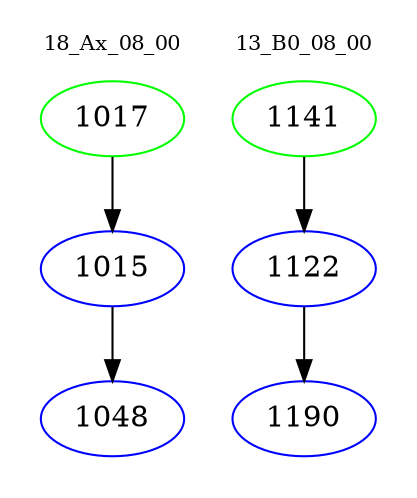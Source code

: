 digraph{
subgraph cluster_0 {
color = white
label = "18_Ax_08_00";
fontsize=10;
T0_1017 [label="1017", color="green"]
T0_1017 -> T0_1015 [color="black"]
T0_1015 [label="1015", color="blue"]
T0_1015 -> T0_1048 [color="black"]
T0_1048 [label="1048", color="blue"]
}
subgraph cluster_1 {
color = white
label = "13_B0_08_00";
fontsize=10;
T1_1141 [label="1141", color="green"]
T1_1141 -> T1_1122 [color="black"]
T1_1122 [label="1122", color="blue"]
T1_1122 -> T1_1190 [color="black"]
T1_1190 [label="1190", color="blue"]
}
}
